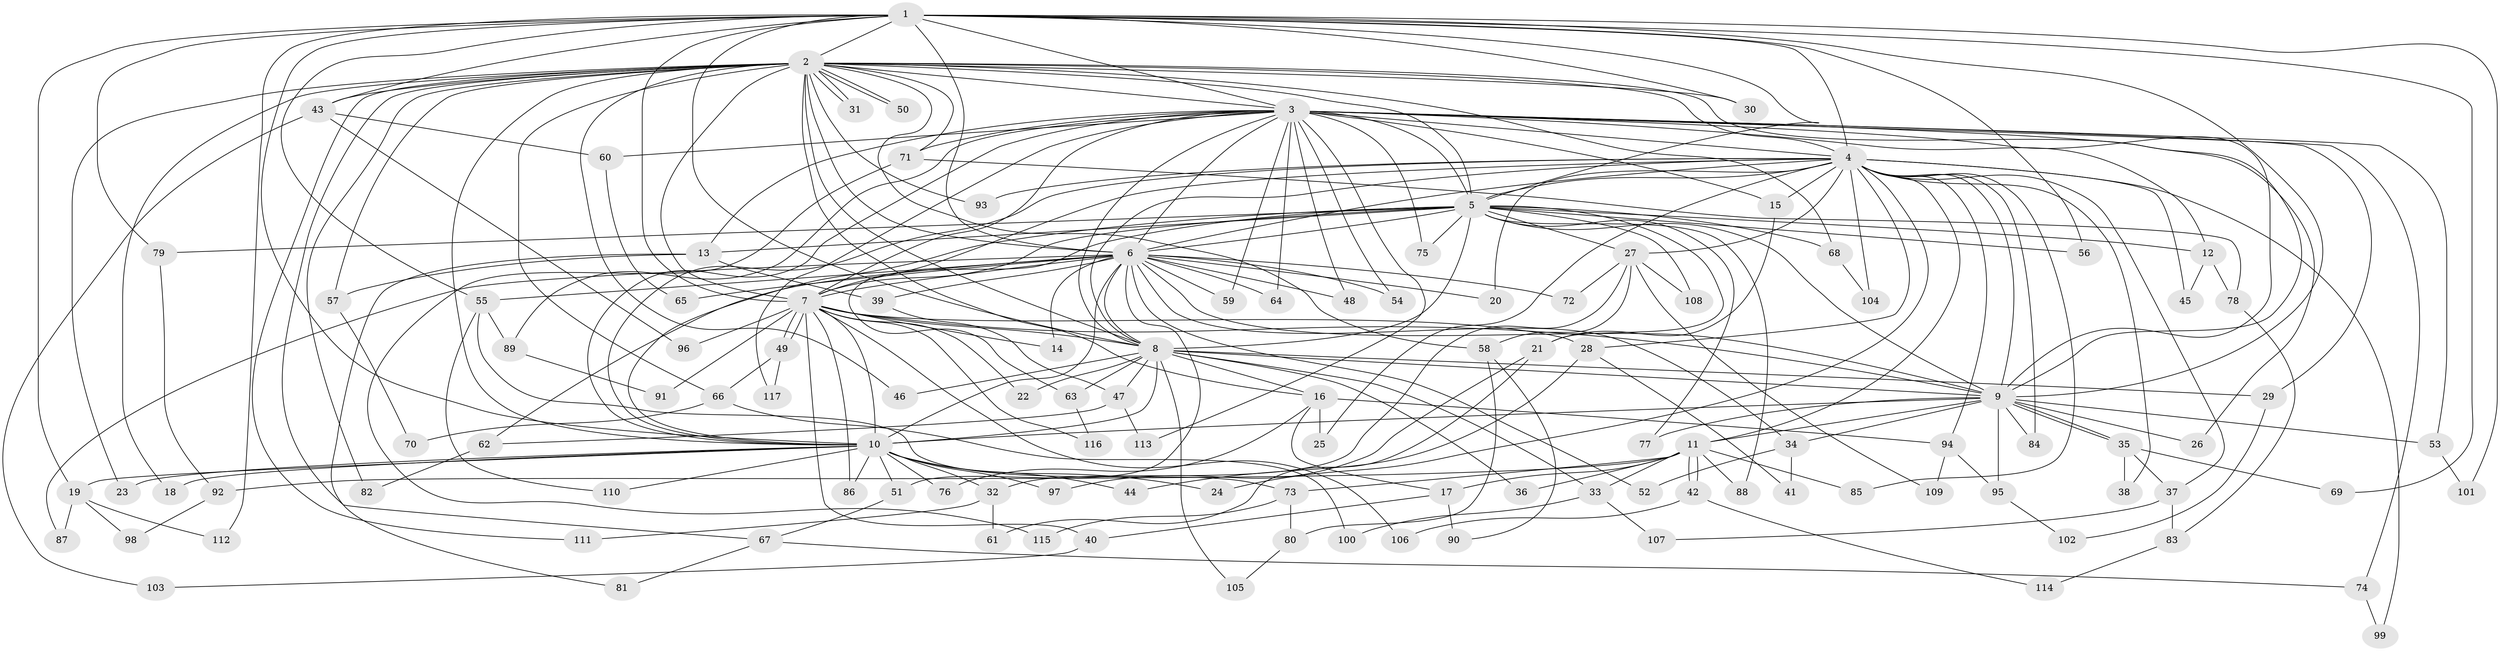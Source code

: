 // coarse degree distribution, {22: 0.0136986301369863, 21: 0.0273972602739726, 2: 0.3013698630136986, 17: 0.0136986301369863, 18: 0.0136986301369863, 6: 0.0410958904109589, 4: 0.1917808219178082, 3: 0.2465753424657534, 10: 0.0136986301369863, 24: 0.0273972602739726, 1: 0.0273972602739726, 15: 0.0136986301369863, 5: 0.0547945205479452, 14: 0.0136986301369863}
// Generated by graph-tools (version 1.1) at 2025/36/03/04/25 23:36:34]
// undirected, 117 vertices, 259 edges
graph export_dot {
  node [color=gray90,style=filled];
  1;
  2;
  3;
  4;
  5;
  6;
  7;
  8;
  9;
  10;
  11;
  12;
  13;
  14;
  15;
  16;
  17;
  18;
  19;
  20;
  21;
  22;
  23;
  24;
  25;
  26;
  27;
  28;
  29;
  30;
  31;
  32;
  33;
  34;
  35;
  36;
  37;
  38;
  39;
  40;
  41;
  42;
  43;
  44;
  45;
  46;
  47;
  48;
  49;
  50;
  51;
  52;
  53;
  54;
  55;
  56;
  57;
  58;
  59;
  60;
  61;
  62;
  63;
  64;
  65;
  66;
  67;
  68;
  69;
  70;
  71;
  72;
  73;
  74;
  75;
  76;
  77;
  78;
  79;
  80;
  81;
  82;
  83;
  84;
  85;
  86;
  87;
  88;
  89;
  90;
  91;
  92;
  93;
  94;
  95;
  96;
  97;
  98;
  99;
  100;
  101;
  102;
  103;
  104;
  105;
  106;
  107;
  108;
  109;
  110;
  111;
  112;
  113;
  114;
  115;
  116;
  117;
  1 -- 2;
  1 -- 3;
  1 -- 4;
  1 -- 5;
  1 -- 6;
  1 -- 7;
  1 -- 8;
  1 -- 9;
  1 -- 10;
  1 -- 19;
  1 -- 30;
  1 -- 43;
  1 -- 55;
  1 -- 56;
  1 -- 69;
  1 -- 79;
  1 -- 101;
  1 -- 112;
  2 -- 3;
  2 -- 4;
  2 -- 5;
  2 -- 6;
  2 -- 7;
  2 -- 8;
  2 -- 9;
  2 -- 10;
  2 -- 16;
  2 -- 18;
  2 -- 23;
  2 -- 30;
  2 -- 31;
  2 -- 31;
  2 -- 43;
  2 -- 46;
  2 -- 50;
  2 -- 50;
  2 -- 57;
  2 -- 58;
  2 -- 66;
  2 -- 67;
  2 -- 68;
  2 -- 71;
  2 -- 82;
  2 -- 93;
  2 -- 111;
  3 -- 4;
  3 -- 5;
  3 -- 6;
  3 -- 7;
  3 -- 8;
  3 -- 9;
  3 -- 10;
  3 -- 12;
  3 -- 13;
  3 -- 15;
  3 -- 26;
  3 -- 29;
  3 -- 48;
  3 -- 53;
  3 -- 54;
  3 -- 59;
  3 -- 60;
  3 -- 64;
  3 -- 71;
  3 -- 74;
  3 -- 75;
  3 -- 89;
  3 -- 113;
  3 -- 117;
  4 -- 5;
  4 -- 6;
  4 -- 7;
  4 -- 8;
  4 -- 9;
  4 -- 10;
  4 -- 11;
  4 -- 15;
  4 -- 20;
  4 -- 24;
  4 -- 25;
  4 -- 27;
  4 -- 28;
  4 -- 37;
  4 -- 38;
  4 -- 45;
  4 -- 84;
  4 -- 85;
  4 -- 93;
  4 -- 94;
  4 -- 99;
  4 -- 104;
  5 -- 6;
  5 -- 7;
  5 -- 8;
  5 -- 9;
  5 -- 10;
  5 -- 12;
  5 -- 13;
  5 -- 21;
  5 -- 27;
  5 -- 56;
  5 -- 63;
  5 -- 68;
  5 -- 75;
  5 -- 77;
  5 -- 79;
  5 -- 88;
  5 -- 108;
  6 -- 7;
  6 -- 8;
  6 -- 9;
  6 -- 10;
  6 -- 14;
  6 -- 20;
  6 -- 34;
  6 -- 39;
  6 -- 48;
  6 -- 51;
  6 -- 52;
  6 -- 54;
  6 -- 55;
  6 -- 59;
  6 -- 62;
  6 -- 64;
  6 -- 65;
  6 -- 72;
  6 -- 87;
  7 -- 8;
  7 -- 9;
  7 -- 10;
  7 -- 14;
  7 -- 22;
  7 -- 28;
  7 -- 40;
  7 -- 49;
  7 -- 49;
  7 -- 86;
  7 -- 91;
  7 -- 96;
  7 -- 106;
  7 -- 116;
  8 -- 9;
  8 -- 10;
  8 -- 16;
  8 -- 22;
  8 -- 29;
  8 -- 33;
  8 -- 36;
  8 -- 46;
  8 -- 47;
  8 -- 63;
  8 -- 105;
  9 -- 10;
  9 -- 11;
  9 -- 26;
  9 -- 34;
  9 -- 35;
  9 -- 35;
  9 -- 53;
  9 -- 77;
  9 -- 84;
  9 -- 95;
  10 -- 18;
  10 -- 19;
  10 -- 23;
  10 -- 24;
  10 -- 32;
  10 -- 44;
  10 -- 51;
  10 -- 76;
  10 -- 86;
  10 -- 97;
  10 -- 110;
  11 -- 17;
  11 -- 33;
  11 -- 36;
  11 -- 42;
  11 -- 42;
  11 -- 73;
  11 -- 85;
  11 -- 88;
  11 -- 92;
  12 -- 45;
  12 -- 78;
  13 -- 39;
  13 -- 57;
  13 -- 81;
  15 -- 21;
  16 -- 17;
  16 -- 25;
  16 -- 76;
  16 -- 94;
  17 -- 40;
  17 -- 90;
  19 -- 87;
  19 -- 98;
  19 -- 112;
  21 -- 61;
  21 -- 97;
  27 -- 32;
  27 -- 58;
  27 -- 72;
  27 -- 108;
  27 -- 109;
  28 -- 41;
  28 -- 44;
  29 -- 102;
  32 -- 61;
  32 -- 111;
  33 -- 100;
  33 -- 107;
  34 -- 41;
  34 -- 52;
  35 -- 37;
  35 -- 38;
  35 -- 69;
  37 -- 83;
  37 -- 107;
  39 -- 47;
  40 -- 103;
  42 -- 106;
  42 -- 114;
  43 -- 60;
  43 -- 96;
  43 -- 103;
  47 -- 62;
  47 -- 113;
  49 -- 66;
  49 -- 117;
  51 -- 67;
  53 -- 101;
  55 -- 73;
  55 -- 89;
  55 -- 110;
  57 -- 70;
  58 -- 80;
  58 -- 90;
  60 -- 65;
  62 -- 82;
  63 -- 116;
  66 -- 70;
  66 -- 100;
  67 -- 74;
  67 -- 81;
  68 -- 104;
  71 -- 78;
  71 -- 115;
  73 -- 80;
  73 -- 115;
  74 -- 99;
  78 -- 83;
  79 -- 92;
  80 -- 105;
  83 -- 114;
  89 -- 91;
  92 -- 98;
  94 -- 95;
  94 -- 109;
  95 -- 102;
}
